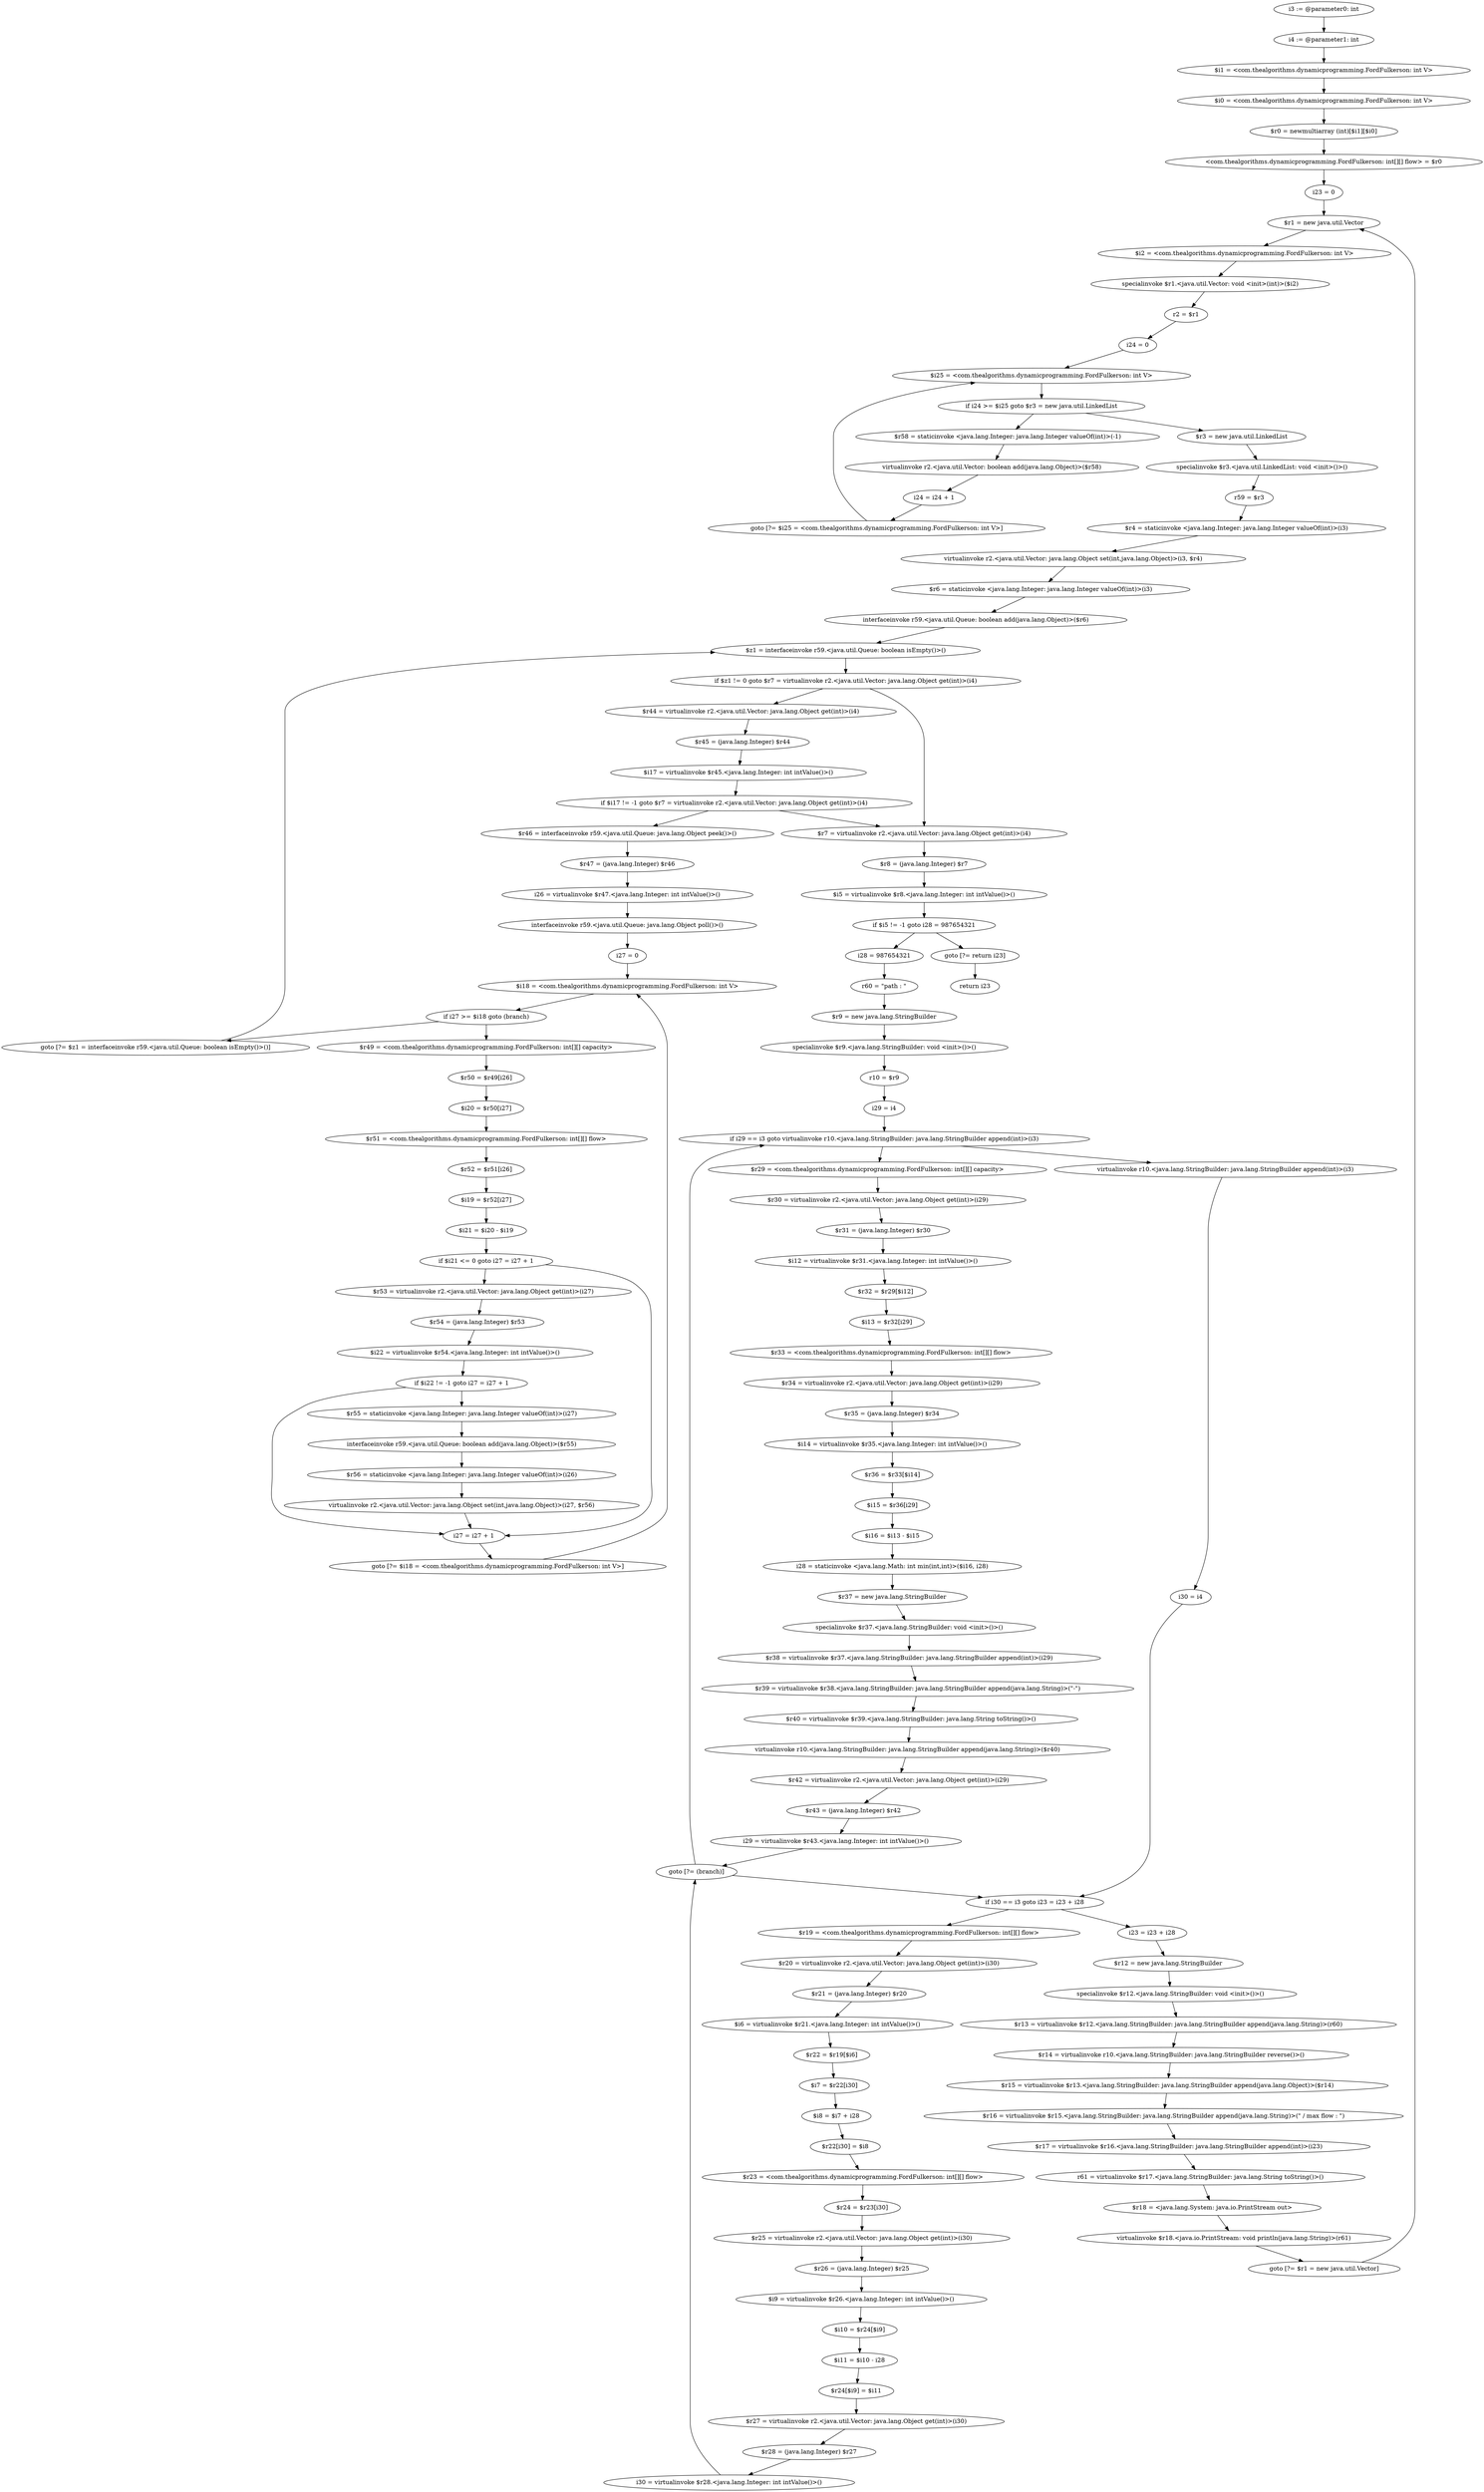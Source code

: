 digraph "unitGraph" {
    "i3 := @parameter0: int"
    "i4 := @parameter1: int"
    "$i1 = <com.thealgorithms.dynamicprogramming.FordFulkerson: int V>"
    "$i0 = <com.thealgorithms.dynamicprogramming.FordFulkerson: int V>"
    "$r0 = newmultiarray (int)[$i1][$i0]"
    "<com.thealgorithms.dynamicprogramming.FordFulkerson: int[][] flow> = $r0"
    "i23 = 0"
    "$r1 = new java.util.Vector"
    "$i2 = <com.thealgorithms.dynamicprogramming.FordFulkerson: int V>"
    "specialinvoke $r1.<java.util.Vector: void <init>(int)>($i2)"
    "r2 = $r1"
    "i24 = 0"
    "$i25 = <com.thealgorithms.dynamicprogramming.FordFulkerson: int V>"
    "if i24 >= $i25 goto $r3 = new java.util.LinkedList"
    "$r58 = staticinvoke <java.lang.Integer: java.lang.Integer valueOf(int)>(-1)"
    "virtualinvoke r2.<java.util.Vector: boolean add(java.lang.Object)>($r58)"
    "i24 = i24 + 1"
    "goto [?= $i25 = <com.thealgorithms.dynamicprogramming.FordFulkerson: int V>]"
    "$r3 = new java.util.LinkedList"
    "specialinvoke $r3.<java.util.LinkedList: void <init>()>()"
    "r59 = $r3"
    "$r4 = staticinvoke <java.lang.Integer: java.lang.Integer valueOf(int)>(i3)"
    "virtualinvoke r2.<java.util.Vector: java.lang.Object set(int,java.lang.Object)>(i3, $r4)"
    "$r6 = staticinvoke <java.lang.Integer: java.lang.Integer valueOf(int)>(i3)"
    "interfaceinvoke r59.<java.util.Queue: boolean add(java.lang.Object)>($r6)"
    "$z1 = interfaceinvoke r59.<java.util.Queue: boolean isEmpty()>()"
    "if $z1 != 0 goto $r7 = virtualinvoke r2.<java.util.Vector: java.lang.Object get(int)>(i4)"
    "$r44 = virtualinvoke r2.<java.util.Vector: java.lang.Object get(int)>(i4)"
    "$r45 = (java.lang.Integer) $r44"
    "$i17 = virtualinvoke $r45.<java.lang.Integer: int intValue()>()"
    "if $i17 != -1 goto $r7 = virtualinvoke r2.<java.util.Vector: java.lang.Object get(int)>(i4)"
    "$r46 = interfaceinvoke r59.<java.util.Queue: java.lang.Object peek()>()"
    "$r47 = (java.lang.Integer) $r46"
    "i26 = virtualinvoke $r47.<java.lang.Integer: int intValue()>()"
    "interfaceinvoke r59.<java.util.Queue: java.lang.Object poll()>()"
    "i27 = 0"
    "$i18 = <com.thealgorithms.dynamicprogramming.FordFulkerson: int V>"
    "if i27 >= $i18 goto (branch)"
    "$r49 = <com.thealgorithms.dynamicprogramming.FordFulkerson: int[][] capacity>"
    "$r50 = $r49[i26]"
    "$i20 = $r50[i27]"
    "$r51 = <com.thealgorithms.dynamicprogramming.FordFulkerson: int[][] flow>"
    "$r52 = $r51[i26]"
    "$i19 = $r52[i27]"
    "$i21 = $i20 - $i19"
    "if $i21 <= 0 goto i27 = i27 + 1"
    "$r53 = virtualinvoke r2.<java.util.Vector: java.lang.Object get(int)>(i27)"
    "$r54 = (java.lang.Integer) $r53"
    "$i22 = virtualinvoke $r54.<java.lang.Integer: int intValue()>()"
    "if $i22 != -1 goto i27 = i27 + 1"
    "$r55 = staticinvoke <java.lang.Integer: java.lang.Integer valueOf(int)>(i27)"
    "interfaceinvoke r59.<java.util.Queue: boolean add(java.lang.Object)>($r55)"
    "$r56 = staticinvoke <java.lang.Integer: java.lang.Integer valueOf(int)>(i26)"
    "virtualinvoke r2.<java.util.Vector: java.lang.Object set(int,java.lang.Object)>(i27, $r56)"
    "i27 = i27 + 1"
    "goto [?= $i18 = <com.thealgorithms.dynamicprogramming.FordFulkerson: int V>]"
    "goto [?= $z1 = interfaceinvoke r59.<java.util.Queue: boolean isEmpty()>()]"
    "$r7 = virtualinvoke r2.<java.util.Vector: java.lang.Object get(int)>(i4)"
    "$r8 = (java.lang.Integer) $r7"
    "$i5 = virtualinvoke $r8.<java.lang.Integer: int intValue()>()"
    "if $i5 != -1 goto i28 = 987654321"
    "goto [?= return i23]"
    "i28 = 987654321"
    "r60 = \"path : \""
    "$r9 = new java.lang.StringBuilder"
    "specialinvoke $r9.<java.lang.StringBuilder: void <init>()>()"
    "r10 = $r9"
    "i29 = i4"
    "if i29 == i3 goto virtualinvoke r10.<java.lang.StringBuilder: java.lang.StringBuilder append(int)>(i3)"
    "$r29 = <com.thealgorithms.dynamicprogramming.FordFulkerson: int[][] capacity>"
    "$r30 = virtualinvoke r2.<java.util.Vector: java.lang.Object get(int)>(i29)"
    "$r31 = (java.lang.Integer) $r30"
    "$i12 = virtualinvoke $r31.<java.lang.Integer: int intValue()>()"
    "$r32 = $r29[$i12]"
    "$i13 = $r32[i29]"
    "$r33 = <com.thealgorithms.dynamicprogramming.FordFulkerson: int[][] flow>"
    "$r34 = virtualinvoke r2.<java.util.Vector: java.lang.Object get(int)>(i29)"
    "$r35 = (java.lang.Integer) $r34"
    "$i14 = virtualinvoke $r35.<java.lang.Integer: int intValue()>()"
    "$r36 = $r33[$i14]"
    "$i15 = $r36[i29]"
    "$i16 = $i13 - $i15"
    "i28 = staticinvoke <java.lang.Math: int min(int,int)>($i16, i28)"
    "$r37 = new java.lang.StringBuilder"
    "specialinvoke $r37.<java.lang.StringBuilder: void <init>()>()"
    "$r38 = virtualinvoke $r37.<java.lang.StringBuilder: java.lang.StringBuilder append(int)>(i29)"
    "$r39 = virtualinvoke $r38.<java.lang.StringBuilder: java.lang.StringBuilder append(java.lang.String)>(\"-\")"
    "$r40 = virtualinvoke $r39.<java.lang.StringBuilder: java.lang.String toString()>()"
    "virtualinvoke r10.<java.lang.StringBuilder: java.lang.StringBuilder append(java.lang.String)>($r40)"
    "$r42 = virtualinvoke r2.<java.util.Vector: java.lang.Object get(int)>(i29)"
    "$r43 = (java.lang.Integer) $r42"
    "i29 = virtualinvoke $r43.<java.lang.Integer: int intValue()>()"
    "goto [?= (branch)]"
    "virtualinvoke r10.<java.lang.StringBuilder: java.lang.StringBuilder append(int)>(i3)"
    "i30 = i4"
    "if i30 == i3 goto i23 = i23 + i28"
    "$r19 = <com.thealgorithms.dynamicprogramming.FordFulkerson: int[][] flow>"
    "$r20 = virtualinvoke r2.<java.util.Vector: java.lang.Object get(int)>(i30)"
    "$r21 = (java.lang.Integer) $r20"
    "$i6 = virtualinvoke $r21.<java.lang.Integer: int intValue()>()"
    "$r22 = $r19[$i6]"
    "$i7 = $r22[i30]"
    "$i8 = $i7 + i28"
    "$r22[i30] = $i8"
    "$r23 = <com.thealgorithms.dynamicprogramming.FordFulkerson: int[][] flow>"
    "$r24 = $r23[i30]"
    "$r25 = virtualinvoke r2.<java.util.Vector: java.lang.Object get(int)>(i30)"
    "$r26 = (java.lang.Integer) $r25"
    "$i9 = virtualinvoke $r26.<java.lang.Integer: int intValue()>()"
    "$i10 = $r24[$i9]"
    "$i11 = $i10 - i28"
    "$r24[$i9] = $i11"
    "$r27 = virtualinvoke r2.<java.util.Vector: java.lang.Object get(int)>(i30)"
    "$r28 = (java.lang.Integer) $r27"
    "i30 = virtualinvoke $r28.<java.lang.Integer: int intValue()>()"
    "i23 = i23 + i28"
    "$r12 = new java.lang.StringBuilder"
    "specialinvoke $r12.<java.lang.StringBuilder: void <init>()>()"
    "$r13 = virtualinvoke $r12.<java.lang.StringBuilder: java.lang.StringBuilder append(java.lang.String)>(r60)"
    "$r14 = virtualinvoke r10.<java.lang.StringBuilder: java.lang.StringBuilder reverse()>()"
    "$r15 = virtualinvoke $r13.<java.lang.StringBuilder: java.lang.StringBuilder append(java.lang.Object)>($r14)"
    "$r16 = virtualinvoke $r15.<java.lang.StringBuilder: java.lang.StringBuilder append(java.lang.String)>(\" / max flow : \")"
    "$r17 = virtualinvoke $r16.<java.lang.StringBuilder: java.lang.StringBuilder append(int)>(i23)"
    "r61 = virtualinvoke $r17.<java.lang.StringBuilder: java.lang.String toString()>()"
    "$r18 = <java.lang.System: java.io.PrintStream out>"
    "virtualinvoke $r18.<java.io.PrintStream: void println(java.lang.String)>(r61)"
    "goto [?= $r1 = new java.util.Vector]"
    "return i23"
    "i3 := @parameter0: int"->"i4 := @parameter1: int";
    "i4 := @parameter1: int"->"$i1 = <com.thealgorithms.dynamicprogramming.FordFulkerson: int V>";
    "$i1 = <com.thealgorithms.dynamicprogramming.FordFulkerson: int V>"->"$i0 = <com.thealgorithms.dynamicprogramming.FordFulkerson: int V>";
    "$i0 = <com.thealgorithms.dynamicprogramming.FordFulkerson: int V>"->"$r0 = newmultiarray (int)[$i1][$i0]";
    "$r0 = newmultiarray (int)[$i1][$i0]"->"<com.thealgorithms.dynamicprogramming.FordFulkerson: int[][] flow> = $r0";
    "<com.thealgorithms.dynamicprogramming.FordFulkerson: int[][] flow> = $r0"->"i23 = 0";
    "i23 = 0"->"$r1 = new java.util.Vector";
    "$r1 = new java.util.Vector"->"$i2 = <com.thealgorithms.dynamicprogramming.FordFulkerson: int V>";
    "$i2 = <com.thealgorithms.dynamicprogramming.FordFulkerson: int V>"->"specialinvoke $r1.<java.util.Vector: void <init>(int)>($i2)";
    "specialinvoke $r1.<java.util.Vector: void <init>(int)>($i2)"->"r2 = $r1";
    "r2 = $r1"->"i24 = 0";
    "i24 = 0"->"$i25 = <com.thealgorithms.dynamicprogramming.FordFulkerson: int V>";
    "$i25 = <com.thealgorithms.dynamicprogramming.FordFulkerson: int V>"->"if i24 >= $i25 goto $r3 = new java.util.LinkedList";
    "if i24 >= $i25 goto $r3 = new java.util.LinkedList"->"$r58 = staticinvoke <java.lang.Integer: java.lang.Integer valueOf(int)>(-1)";
    "if i24 >= $i25 goto $r3 = new java.util.LinkedList"->"$r3 = new java.util.LinkedList";
    "$r58 = staticinvoke <java.lang.Integer: java.lang.Integer valueOf(int)>(-1)"->"virtualinvoke r2.<java.util.Vector: boolean add(java.lang.Object)>($r58)";
    "virtualinvoke r2.<java.util.Vector: boolean add(java.lang.Object)>($r58)"->"i24 = i24 + 1";
    "i24 = i24 + 1"->"goto [?= $i25 = <com.thealgorithms.dynamicprogramming.FordFulkerson: int V>]";
    "goto [?= $i25 = <com.thealgorithms.dynamicprogramming.FordFulkerson: int V>]"->"$i25 = <com.thealgorithms.dynamicprogramming.FordFulkerson: int V>";
    "$r3 = new java.util.LinkedList"->"specialinvoke $r3.<java.util.LinkedList: void <init>()>()";
    "specialinvoke $r3.<java.util.LinkedList: void <init>()>()"->"r59 = $r3";
    "r59 = $r3"->"$r4 = staticinvoke <java.lang.Integer: java.lang.Integer valueOf(int)>(i3)";
    "$r4 = staticinvoke <java.lang.Integer: java.lang.Integer valueOf(int)>(i3)"->"virtualinvoke r2.<java.util.Vector: java.lang.Object set(int,java.lang.Object)>(i3, $r4)";
    "virtualinvoke r2.<java.util.Vector: java.lang.Object set(int,java.lang.Object)>(i3, $r4)"->"$r6 = staticinvoke <java.lang.Integer: java.lang.Integer valueOf(int)>(i3)";
    "$r6 = staticinvoke <java.lang.Integer: java.lang.Integer valueOf(int)>(i3)"->"interfaceinvoke r59.<java.util.Queue: boolean add(java.lang.Object)>($r6)";
    "interfaceinvoke r59.<java.util.Queue: boolean add(java.lang.Object)>($r6)"->"$z1 = interfaceinvoke r59.<java.util.Queue: boolean isEmpty()>()";
    "$z1 = interfaceinvoke r59.<java.util.Queue: boolean isEmpty()>()"->"if $z1 != 0 goto $r7 = virtualinvoke r2.<java.util.Vector: java.lang.Object get(int)>(i4)";
    "if $z1 != 0 goto $r7 = virtualinvoke r2.<java.util.Vector: java.lang.Object get(int)>(i4)"->"$r44 = virtualinvoke r2.<java.util.Vector: java.lang.Object get(int)>(i4)";
    "if $z1 != 0 goto $r7 = virtualinvoke r2.<java.util.Vector: java.lang.Object get(int)>(i4)"->"$r7 = virtualinvoke r2.<java.util.Vector: java.lang.Object get(int)>(i4)";
    "$r44 = virtualinvoke r2.<java.util.Vector: java.lang.Object get(int)>(i4)"->"$r45 = (java.lang.Integer) $r44";
    "$r45 = (java.lang.Integer) $r44"->"$i17 = virtualinvoke $r45.<java.lang.Integer: int intValue()>()";
    "$i17 = virtualinvoke $r45.<java.lang.Integer: int intValue()>()"->"if $i17 != -1 goto $r7 = virtualinvoke r2.<java.util.Vector: java.lang.Object get(int)>(i4)";
    "if $i17 != -1 goto $r7 = virtualinvoke r2.<java.util.Vector: java.lang.Object get(int)>(i4)"->"$r46 = interfaceinvoke r59.<java.util.Queue: java.lang.Object peek()>()";
    "if $i17 != -1 goto $r7 = virtualinvoke r2.<java.util.Vector: java.lang.Object get(int)>(i4)"->"$r7 = virtualinvoke r2.<java.util.Vector: java.lang.Object get(int)>(i4)";
    "$r46 = interfaceinvoke r59.<java.util.Queue: java.lang.Object peek()>()"->"$r47 = (java.lang.Integer) $r46";
    "$r47 = (java.lang.Integer) $r46"->"i26 = virtualinvoke $r47.<java.lang.Integer: int intValue()>()";
    "i26 = virtualinvoke $r47.<java.lang.Integer: int intValue()>()"->"interfaceinvoke r59.<java.util.Queue: java.lang.Object poll()>()";
    "interfaceinvoke r59.<java.util.Queue: java.lang.Object poll()>()"->"i27 = 0";
    "i27 = 0"->"$i18 = <com.thealgorithms.dynamicprogramming.FordFulkerson: int V>";
    "$i18 = <com.thealgorithms.dynamicprogramming.FordFulkerson: int V>"->"if i27 >= $i18 goto (branch)";
    "if i27 >= $i18 goto (branch)"->"$r49 = <com.thealgorithms.dynamicprogramming.FordFulkerson: int[][] capacity>";
    "if i27 >= $i18 goto (branch)"->"goto [?= $z1 = interfaceinvoke r59.<java.util.Queue: boolean isEmpty()>()]";
    "$r49 = <com.thealgorithms.dynamicprogramming.FordFulkerson: int[][] capacity>"->"$r50 = $r49[i26]";
    "$r50 = $r49[i26]"->"$i20 = $r50[i27]";
    "$i20 = $r50[i27]"->"$r51 = <com.thealgorithms.dynamicprogramming.FordFulkerson: int[][] flow>";
    "$r51 = <com.thealgorithms.dynamicprogramming.FordFulkerson: int[][] flow>"->"$r52 = $r51[i26]";
    "$r52 = $r51[i26]"->"$i19 = $r52[i27]";
    "$i19 = $r52[i27]"->"$i21 = $i20 - $i19";
    "$i21 = $i20 - $i19"->"if $i21 <= 0 goto i27 = i27 + 1";
    "if $i21 <= 0 goto i27 = i27 + 1"->"$r53 = virtualinvoke r2.<java.util.Vector: java.lang.Object get(int)>(i27)";
    "if $i21 <= 0 goto i27 = i27 + 1"->"i27 = i27 + 1";
    "$r53 = virtualinvoke r2.<java.util.Vector: java.lang.Object get(int)>(i27)"->"$r54 = (java.lang.Integer) $r53";
    "$r54 = (java.lang.Integer) $r53"->"$i22 = virtualinvoke $r54.<java.lang.Integer: int intValue()>()";
    "$i22 = virtualinvoke $r54.<java.lang.Integer: int intValue()>()"->"if $i22 != -1 goto i27 = i27 + 1";
    "if $i22 != -1 goto i27 = i27 + 1"->"$r55 = staticinvoke <java.lang.Integer: java.lang.Integer valueOf(int)>(i27)";
    "if $i22 != -1 goto i27 = i27 + 1"->"i27 = i27 + 1";
    "$r55 = staticinvoke <java.lang.Integer: java.lang.Integer valueOf(int)>(i27)"->"interfaceinvoke r59.<java.util.Queue: boolean add(java.lang.Object)>($r55)";
    "interfaceinvoke r59.<java.util.Queue: boolean add(java.lang.Object)>($r55)"->"$r56 = staticinvoke <java.lang.Integer: java.lang.Integer valueOf(int)>(i26)";
    "$r56 = staticinvoke <java.lang.Integer: java.lang.Integer valueOf(int)>(i26)"->"virtualinvoke r2.<java.util.Vector: java.lang.Object set(int,java.lang.Object)>(i27, $r56)";
    "virtualinvoke r2.<java.util.Vector: java.lang.Object set(int,java.lang.Object)>(i27, $r56)"->"i27 = i27 + 1";
    "i27 = i27 + 1"->"goto [?= $i18 = <com.thealgorithms.dynamicprogramming.FordFulkerson: int V>]";
    "goto [?= $i18 = <com.thealgorithms.dynamicprogramming.FordFulkerson: int V>]"->"$i18 = <com.thealgorithms.dynamicprogramming.FordFulkerson: int V>";
    "goto [?= $z1 = interfaceinvoke r59.<java.util.Queue: boolean isEmpty()>()]"->"$z1 = interfaceinvoke r59.<java.util.Queue: boolean isEmpty()>()";
    "$r7 = virtualinvoke r2.<java.util.Vector: java.lang.Object get(int)>(i4)"->"$r8 = (java.lang.Integer) $r7";
    "$r8 = (java.lang.Integer) $r7"->"$i5 = virtualinvoke $r8.<java.lang.Integer: int intValue()>()";
    "$i5 = virtualinvoke $r8.<java.lang.Integer: int intValue()>()"->"if $i5 != -1 goto i28 = 987654321";
    "if $i5 != -1 goto i28 = 987654321"->"goto [?= return i23]";
    "if $i5 != -1 goto i28 = 987654321"->"i28 = 987654321";
    "goto [?= return i23]"->"return i23";
    "i28 = 987654321"->"r60 = \"path : \"";
    "r60 = \"path : \""->"$r9 = new java.lang.StringBuilder";
    "$r9 = new java.lang.StringBuilder"->"specialinvoke $r9.<java.lang.StringBuilder: void <init>()>()";
    "specialinvoke $r9.<java.lang.StringBuilder: void <init>()>()"->"r10 = $r9";
    "r10 = $r9"->"i29 = i4";
    "i29 = i4"->"if i29 == i3 goto virtualinvoke r10.<java.lang.StringBuilder: java.lang.StringBuilder append(int)>(i3)";
    "if i29 == i3 goto virtualinvoke r10.<java.lang.StringBuilder: java.lang.StringBuilder append(int)>(i3)"->"$r29 = <com.thealgorithms.dynamicprogramming.FordFulkerson: int[][] capacity>";
    "if i29 == i3 goto virtualinvoke r10.<java.lang.StringBuilder: java.lang.StringBuilder append(int)>(i3)"->"virtualinvoke r10.<java.lang.StringBuilder: java.lang.StringBuilder append(int)>(i3)";
    "$r29 = <com.thealgorithms.dynamicprogramming.FordFulkerson: int[][] capacity>"->"$r30 = virtualinvoke r2.<java.util.Vector: java.lang.Object get(int)>(i29)";
    "$r30 = virtualinvoke r2.<java.util.Vector: java.lang.Object get(int)>(i29)"->"$r31 = (java.lang.Integer) $r30";
    "$r31 = (java.lang.Integer) $r30"->"$i12 = virtualinvoke $r31.<java.lang.Integer: int intValue()>()";
    "$i12 = virtualinvoke $r31.<java.lang.Integer: int intValue()>()"->"$r32 = $r29[$i12]";
    "$r32 = $r29[$i12]"->"$i13 = $r32[i29]";
    "$i13 = $r32[i29]"->"$r33 = <com.thealgorithms.dynamicprogramming.FordFulkerson: int[][] flow>";
    "$r33 = <com.thealgorithms.dynamicprogramming.FordFulkerson: int[][] flow>"->"$r34 = virtualinvoke r2.<java.util.Vector: java.lang.Object get(int)>(i29)";
    "$r34 = virtualinvoke r2.<java.util.Vector: java.lang.Object get(int)>(i29)"->"$r35 = (java.lang.Integer) $r34";
    "$r35 = (java.lang.Integer) $r34"->"$i14 = virtualinvoke $r35.<java.lang.Integer: int intValue()>()";
    "$i14 = virtualinvoke $r35.<java.lang.Integer: int intValue()>()"->"$r36 = $r33[$i14]";
    "$r36 = $r33[$i14]"->"$i15 = $r36[i29]";
    "$i15 = $r36[i29]"->"$i16 = $i13 - $i15";
    "$i16 = $i13 - $i15"->"i28 = staticinvoke <java.lang.Math: int min(int,int)>($i16, i28)";
    "i28 = staticinvoke <java.lang.Math: int min(int,int)>($i16, i28)"->"$r37 = new java.lang.StringBuilder";
    "$r37 = new java.lang.StringBuilder"->"specialinvoke $r37.<java.lang.StringBuilder: void <init>()>()";
    "specialinvoke $r37.<java.lang.StringBuilder: void <init>()>()"->"$r38 = virtualinvoke $r37.<java.lang.StringBuilder: java.lang.StringBuilder append(int)>(i29)";
    "$r38 = virtualinvoke $r37.<java.lang.StringBuilder: java.lang.StringBuilder append(int)>(i29)"->"$r39 = virtualinvoke $r38.<java.lang.StringBuilder: java.lang.StringBuilder append(java.lang.String)>(\"-\")";
    "$r39 = virtualinvoke $r38.<java.lang.StringBuilder: java.lang.StringBuilder append(java.lang.String)>(\"-\")"->"$r40 = virtualinvoke $r39.<java.lang.StringBuilder: java.lang.String toString()>()";
    "$r40 = virtualinvoke $r39.<java.lang.StringBuilder: java.lang.String toString()>()"->"virtualinvoke r10.<java.lang.StringBuilder: java.lang.StringBuilder append(java.lang.String)>($r40)";
    "virtualinvoke r10.<java.lang.StringBuilder: java.lang.StringBuilder append(java.lang.String)>($r40)"->"$r42 = virtualinvoke r2.<java.util.Vector: java.lang.Object get(int)>(i29)";
    "$r42 = virtualinvoke r2.<java.util.Vector: java.lang.Object get(int)>(i29)"->"$r43 = (java.lang.Integer) $r42";
    "$r43 = (java.lang.Integer) $r42"->"i29 = virtualinvoke $r43.<java.lang.Integer: int intValue()>()";
    "i29 = virtualinvoke $r43.<java.lang.Integer: int intValue()>()"->"goto [?= (branch)]";
    "goto [?= (branch)]"->"if i29 == i3 goto virtualinvoke r10.<java.lang.StringBuilder: java.lang.StringBuilder append(int)>(i3)";
    "virtualinvoke r10.<java.lang.StringBuilder: java.lang.StringBuilder append(int)>(i3)"->"i30 = i4";
    "i30 = i4"->"if i30 == i3 goto i23 = i23 + i28";
    "if i30 == i3 goto i23 = i23 + i28"->"$r19 = <com.thealgorithms.dynamicprogramming.FordFulkerson: int[][] flow>";
    "if i30 == i3 goto i23 = i23 + i28"->"i23 = i23 + i28";
    "$r19 = <com.thealgorithms.dynamicprogramming.FordFulkerson: int[][] flow>"->"$r20 = virtualinvoke r2.<java.util.Vector: java.lang.Object get(int)>(i30)";
    "$r20 = virtualinvoke r2.<java.util.Vector: java.lang.Object get(int)>(i30)"->"$r21 = (java.lang.Integer) $r20";
    "$r21 = (java.lang.Integer) $r20"->"$i6 = virtualinvoke $r21.<java.lang.Integer: int intValue()>()";
    "$i6 = virtualinvoke $r21.<java.lang.Integer: int intValue()>()"->"$r22 = $r19[$i6]";
    "$r22 = $r19[$i6]"->"$i7 = $r22[i30]";
    "$i7 = $r22[i30]"->"$i8 = $i7 + i28";
    "$i8 = $i7 + i28"->"$r22[i30] = $i8";
    "$r22[i30] = $i8"->"$r23 = <com.thealgorithms.dynamicprogramming.FordFulkerson: int[][] flow>";
    "$r23 = <com.thealgorithms.dynamicprogramming.FordFulkerson: int[][] flow>"->"$r24 = $r23[i30]";
    "$r24 = $r23[i30]"->"$r25 = virtualinvoke r2.<java.util.Vector: java.lang.Object get(int)>(i30)";
    "$r25 = virtualinvoke r2.<java.util.Vector: java.lang.Object get(int)>(i30)"->"$r26 = (java.lang.Integer) $r25";
    "$r26 = (java.lang.Integer) $r25"->"$i9 = virtualinvoke $r26.<java.lang.Integer: int intValue()>()";
    "$i9 = virtualinvoke $r26.<java.lang.Integer: int intValue()>()"->"$i10 = $r24[$i9]";
    "$i10 = $r24[$i9]"->"$i11 = $i10 - i28";
    "$i11 = $i10 - i28"->"$r24[$i9] = $i11";
    "$r24[$i9] = $i11"->"$r27 = virtualinvoke r2.<java.util.Vector: java.lang.Object get(int)>(i30)";
    "$r27 = virtualinvoke r2.<java.util.Vector: java.lang.Object get(int)>(i30)"->"$r28 = (java.lang.Integer) $r27";
    "$r28 = (java.lang.Integer) $r27"->"i30 = virtualinvoke $r28.<java.lang.Integer: int intValue()>()";
    "i30 = virtualinvoke $r28.<java.lang.Integer: int intValue()>()"->"goto [?= (branch)]";
    "goto [?= (branch)]"->"if i30 == i3 goto i23 = i23 + i28";
    "i23 = i23 + i28"->"$r12 = new java.lang.StringBuilder";
    "$r12 = new java.lang.StringBuilder"->"specialinvoke $r12.<java.lang.StringBuilder: void <init>()>()";
    "specialinvoke $r12.<java.lang.StringBuilder: void <init>()>()"->"$r13 = virtualinvoke $r12.<java.lang.StringBuilder: java.lang.StringBuilder append(java.lang.String)>(r60)";
    "$r13 = virtualinvoke $r12.<java.lang.StringBuilder: java.lang.StringBuilder append(java.lang.String)>(r60)"->"$r14 = virtualinvoke r10.<java.lang.StringBuilder: java.lang.StringBuilder reverse()>()";
    "$r14 = virtualinvoke r10.<java.lang.StringBuilder: java.lang.StringBuilder reverse()>()"->"$r15 = virtualinvoke $r13.<java.lang.StringBuilder: java.lang.StringBuilder append(java.lang.Object)>($r14)";
    "$r15 = virtualinvoke $r13.<java.lang.StringBuilder: java.lang.StringBuilder append(java.lang.Object)>($r14)"->"$r16 = virtualinvoke $r15.<java.lang.StringBuilder: java.lang.StringBuilder append(java.lang.String)>(\" / max flow : \")";
    "$r16 = virtualinvoke $r15.<java.lang.StringBuilder: java.lang.StringBuilder append(java.lang.String)>(\" / max flow : \")"->"$r17 = virtualinvoke $r16.<java.lang.StringBuilder: java.lang.StringBuilder append(int)>(i23)";
    "$r17 = virtualinvoke $r16.<java.lang.StringBuilder: java.lang.StringBuilder append(int)>(i23)"->"r61 = virtualinvoke $r17.<java.lang.StringBuilder: java.lang.String toString()>()";
    "r61 = virtualinvoke $r17.<java.lang.StringBuilder: java.lang.String toString()>()"->"$r18 = <java.lang.System: java.io.PrintStream out>";
    "$r18 = <java.lang.System: java.io.PrintStream out>"->"virtualinvoke $r18.<java.io.PrintStream: void println(java.lang.String)>(r61)";
    "virtualinvoke $r18.<java.io.PrintStream: void println(java.lang.String)>(r61)"->"goto [?= $r1 = new java.util.Vector]";
    "goto [?= $r1 = new java.util.Vector]"->"$r1 = new java.util.Vector";
}
